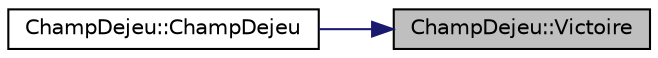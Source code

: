 digraph "ChampDejeu::Victoire"
{
 // LATEX_PDF_SIZE
  edge [fontname="Helvetica",fontsize="10",labelfontname="Helvetica",labelfontsize="10"];
  node [fontname="Helvetica",fontsize="10",shape=record];
  rankdir="RL";
  Node1 [label="ChampDejeu::Victoire",height=0.2,width=0.4,color="black", fillcolor="grey75", style="filled", fontcolor="black",tooltip=" "];
  Node1 -> Node2 [dir="back",color="midnightblue",fontsize="10",style="solid",fontname="Helvetica"];
  Node2 [label="ChampDejeu::ChampDejeu",height=0.2,width=0.4,color="black", fillcolor="white", style="filled",URL="$class_champ_dejeu.html#a887031dceb90c1fd1f7dcb8cd6e9cf4d",tooltip=" "];
}
